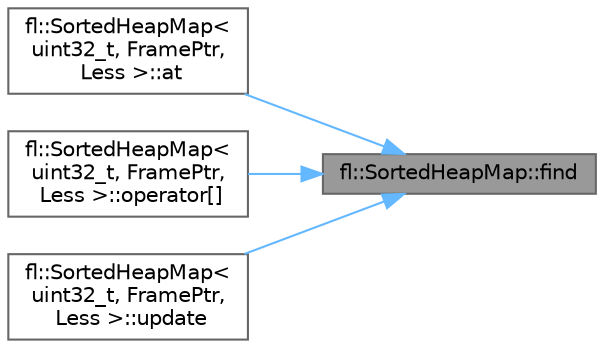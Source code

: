 digraph "fl::SortedHeapMap::find"
{
 // INTERACTIVE_SVG=YES
 // LATEX_PDF_SIZE
  bgcolor="transparent";
  edge [fontname=Helvetica,fontsize=10,labelfontname=Helvetica,labelfontsize=10];
  node [fontname=Helvetica,fontsize=10,shape=box,height=0.2,width=0.4];
  rankdir="RL";
  Node1 [id="Node000001",label="fl::SortedHeapMap::find",height=0.2,width=0.4,color="gray40", fillcolor="grey60", style="filled", fontcolor="black",tooltip=" "];
  Node1 -> Node2 [id="edge1_Node000001_Node000002",dir="back",color="steelblue1",style="solid",tooltip=" "];
  Node2 [id="Node000002",label="fl::SortedHeapMap\<\l uint32_t, FramePtr,\l Less \>::at",height=0.2,width=0.4,color="grey40", fillcolor="white", style="filled",URL="$dc/d45/classfl_1_1_sorted_heap_map_aae9df2efb473df0bd5471e2f1126b7fe.html#aae9df2efb473df0bd5471e2f1126b7fe",tooltip=" "];
  Node1 -> Node3 [id="edge2_Node000001_Node000003",dir="back",color="steelblue1",style="solid",tooltip=" "];
  Node3 [id="Node000003",label="fl::SortedHeapMap\<\l uint32_t, FramePtr,\l Less \>::operator[]",height=0.2,width=0.4,color="grey40", fillcolor="white", style="filled",URL="$dc/d45/classfl_1_1_sorted_heap_map_aa0456e804f5fb889bfeb787db298dd9b.html#aa0456e804f5fb889bfeb787db298dd9b",tooltip=" "];
  Node1 -> Node4 [id="edge3_Node000001_Node000004",dir="back",color="steelblue1",style="solid",tooltip=" "];
  Node4 [id="Node000004",label="fl::SortedHeapMap\<\l uint32_t, FramePtr,\l Less \>::update",height=0.2,width=0.4,color="grey40", fillcolor="white", style="filled",URL="$dc/d45/classfl_1_1_sorted_heap_map_a0b3ccbc12ecb2dfb916b316132987d57.html#a0b3ccbc12ecb2dfb916b316132987d57",tooltip=" "];
}
